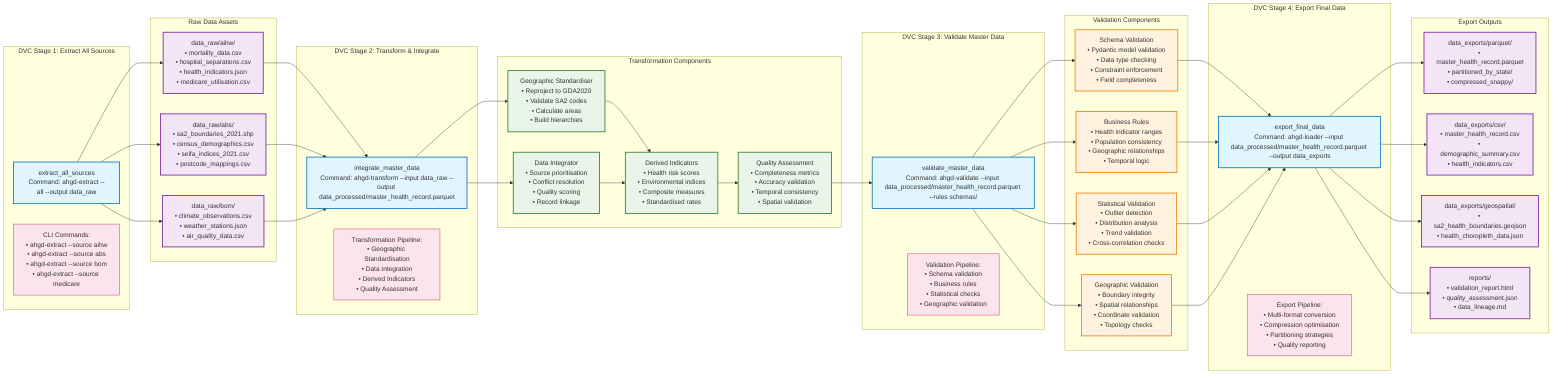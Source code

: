 graph LR
    %% Technical ETL Pipeline Flow with DVC Orchestration
    %% Shows the actual command execution and data dependencies
    
    classDef dvcStage fill:#e1f5fe,stroke:#0277bd,stroke-width:2px
    classDef dataAsset fill:#f3e5f5,stroke:#7b1fa2,stroke-width:2px
    classDef validation fill:#fff3e0,stroke:#f57c00,stroke-width:2px
    classDef export fill:#e8f5e8,stroke:#2e7d32,stroke-width:2px
    classDef command fill:#fce4ec,stroke:#c2185b,stroke-width:1px
    
    %% DVC Pipeline Stages
    subgraph "DVC Stage 1: Extract All Sources"
        ExtractStage[extract_all_sources<br/>Command: ahgd-extract --all --output data_raw]
        ExtractCmd[CLI Commands:<br/>• ahgd-extract --source aihw<br/>• ahgd-extract --source abs<br/>• ahgd-extract --source bom<br/>• ahgd-extract --source medicare]
    end
    
    subgraph "Raw Data Assets"
        AIHWRaw[data_raw/aihw/<br/>• mortality_data.csv<br/>• hospital_separations.csv<br/>• health_indicators.json<br/>• medicare_utilisation.csv]
        ABSRaw[data_raw/abs/<br/>• sa2_boundaries_2021.shp<br/>• census_demographics.csv<br/>• seifa_indices_2021.csv<br/>• postcode_mappings.csv]
        BOMRaw[data_raw/bom/<br/>• climate_observations.csv<br/>• weather_stations.json<br/>• air_quality_data.csv]
    end
    
    subgraph "DVC Stage 2: Transform & Integrate"
        TransformStage[integrate_master_data<br/>Command: ahgd-transform --input data_raw --output data_processed/master_health_record.parquet]
        TransformCmd[Transformation Pipeline:<br/>• Geographic Standardisation<br/>• Data Integration<br/>• Derived Indicators<br/>• Quality Assessment]
    end
    
    subgraph "Transformation Components"
        GeoStd[Geographic Standardiser<br/>• Reproject to GDA2020<br/>• Validate SA2 codes<br/>• Calculate areas<br/>• Build hierarchies]
        
        DataInteg[Data Integrator<br/>• Source prioritisation<br/>• Conflict resolution<br/>• Quality scoring<br/>• Record linkage]
        
        Indicators[Derived Indicators<br/>• Health risk scores<br/>• Environmental indices<br/>• Composite measures<br/>• Standardised rates]
        
        QualityAssess[Quality Assessment<br/>• Completeness metrics<br/>• Accuracy validation<br/>• Temporal consistency<br/>• Spatial validation]
    end
    
    subgraph "DVC Stage 3: Validate Master Data"
        ValidateStage[validate_master_data<br/>Command: ahgd-validate --input data_processed/master_health_record.parquet --rules schemas/]
        ValidateCmd[Validation Pipeline:<br/>• Schema validation<br/>• Business rules<br/>• Statistical checks<br/>• Geographic validation]
    end
    
    subgraph "Validation Components"
        SchemaVal[Schema Validation<br/>• Pydantic model validation<br/>• Data type checking<br/>• Constraint enforcement<br/>• Field completeness]
        
        BusinessVal[Business Rules<br/>• Health indicator ranges<br/>• Population consistency<br/>• Geographic relationships<br/>• Temporal logic]
        
        StatVal[Statistical Validation<br/>• Outlier detection<br/>• Distribution analysis<br/>• Trend validation<br/>• Cross-correlation checks]
        
        GeoVal[Geographic Validation<br/>• Boundary integrity<br/>• Spatial relationships<br/>• Coordinate validation<br/>• Topology checks]
    end
    
    subgraph "DVC Stage 4: Export Final Data"
        ExportStage[export_final_data<br/>Command: ahgd-loader --input data_processed/master_health_record.parquet --output data_exports]
        ExportCmd[Export Pipeline:<br/>• Multi-format conversion<br/>• Compression optimisation<br/>• Partitioning strategies<br/>• Quality reporting]
    end
    
    subgraph "Export Outputs"
        ParquetOut[data_exports/parquet/<br/>• master_health_record.parquet<br/>• partitioned_by_state/<br/>• compressed_snappy/]
        
        CSVOut[data_exports/csv/<br/>• master_health_record.csv<br/>• demographic_summary.csv<br/>• health_indicators.csv]
        
        GeoOut[data_exports/geospatial/<br/>• sa2_health_boundaries.geojson<br/>• health_choropleth_data.json]
        
        ReportsOut[reports/<br/>• validation_report.html<br/>• quality_assessment.json<br/>• data_lineage.md]
    end
    
    %% Pipeline Flow Dependencies
    ExtractStage --> AIHWRaw
    ExtractStage --> ABSRaw
    ExtractStage --> BOMRaw
    
    AIHWRaw --> TransformStage
    ABSRaw --> TransformStage
    BOMRaw --> TransformStage
    
    TransformStage --> GeoStd
    TransformStage --> DataInteg
    GeoStd --> Indicators
    DataInteg --> Indicators
    Indicators --> QualityAssess
    
    QualityAssess --> ValidateStage
    
    ValidateStage --> SchemaVal
    ValidateStage --> BusinessVal
    ValidateStage --> StatVal
    ValidateStage --> GeoVal
    
    SchemaVal --> ExportStage
    BusinessVal --> ExportStage
    StatVal --> ExportStage
    GeoVal --> ExportStage
    
    ExportStage --> ParquetOut
    ExportStage --> CSVOut
    ExportStage --> GeoOut
    ExportStage --> ReportsOut
    
    %% Apply Styles
    class ExtractStage,TransformStage,ValidateStage,ExportStage dvcStage
    class AIHWRaw,ABSRaw,BOMRaw,ParquetOut,CSVOut,GeoOut,ReportsOut dataAsset
    class SchemaVal,BusinessVal,StatVal,GeoVal validation
    class GeoStd,DataInteg,Indicators,QualityAssess export
    class ExtractCmd,TransformCmd,ValidateCmd,ExportCmd command